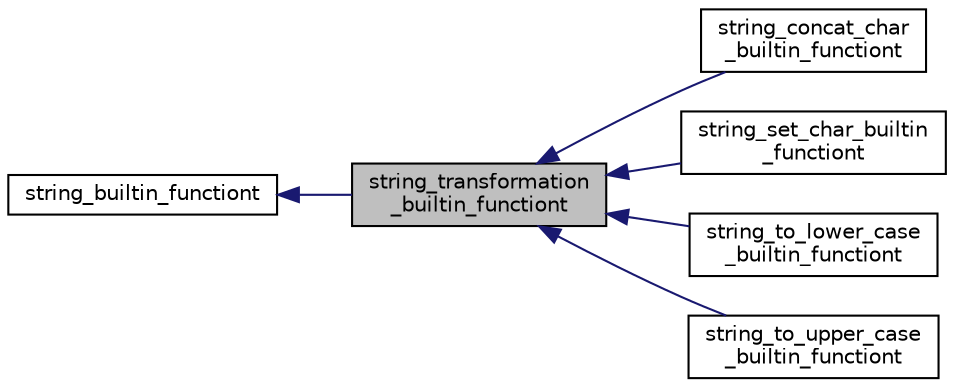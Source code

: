 digraph "string_transformation_builtin_functiont"
{
 // LATEX_PDF_SIZE
  bgcolor="transparent";
  edge [fontname="Helvetica",fontsize="10",labelfontname="Helvetica",labelfontsize="10"];
  node [fontname="Helvetica",fontsize="10",shape=record];
  rankdir="LR";
  Node1 [label="string_transformation\l_builtin_functiont",height=0.2,width=0.4,color="black", fillcolor="grey75", style="filled", fontcolor="black",tooltip="String builtin_function transforming one string into another."];
  Node2 -> Node1 [dir="back",color="midnightblue",fontsize="10",style="solid",fontname="Helvetica"];
  Node2 [label="string_builtin_functiont",height=0.2,width=0.4,color="black",URL="$classstring__builtin__functiont.html",tooltip="Base class for string functions that are built in the solver."];
  Node1 -> Node3 [dir="back",color="midnightblue",fontsize="10",style="solid",fontname="Helvetica"];
  Node3 [label="string_concat_char\l_builtin_functiont",height=0.2,width=0.4,color="black",URL="$classstring__concat__char__builtin__functiont.html",tooltip="Adding a character at the end of a string."];
  Node1 -> Node4 [dir="back",color="midnightblue",fontsize="10",style="solid",fontname="Helvetica"];
  Node4 [label="string_set_char_builtin\l_functiont",height=0.2,width=0.4,color="black",URL="$classstring__set__char__builtin__functiont.html",tooltip="Setting a character at a particular position of a string."];
  Node1 -> Node5 [dir="back",color="midnightblue",fontsize="10",style="solid",fontname="Helvetica"];
  Node5 [label="string_to_lower_case\l_builtin_functiont",height=0.2,width=0.4,color="black",URL="$classstring__to__lower__case__builtin__functiont.html",tooltip="Converting each uppercase character of Basic Latin and Latin-1 supplement to the corresponding lowerc..."];
  Node1 -> Node6 [dir="back",color="midnightblue",fontsize="10",style="solid",fontname="Helvetica"];
  Node6 [label="string_to_upper_case\l_builtin_functiont",height=0.2,width=0.4,color="black",URL="$classstring__to__upper__case__builtin__functiont.html",tooltip="Converting each lowercase character of Basic Latin and Latin-1 supplement to the corresponding upperc..."];
}
